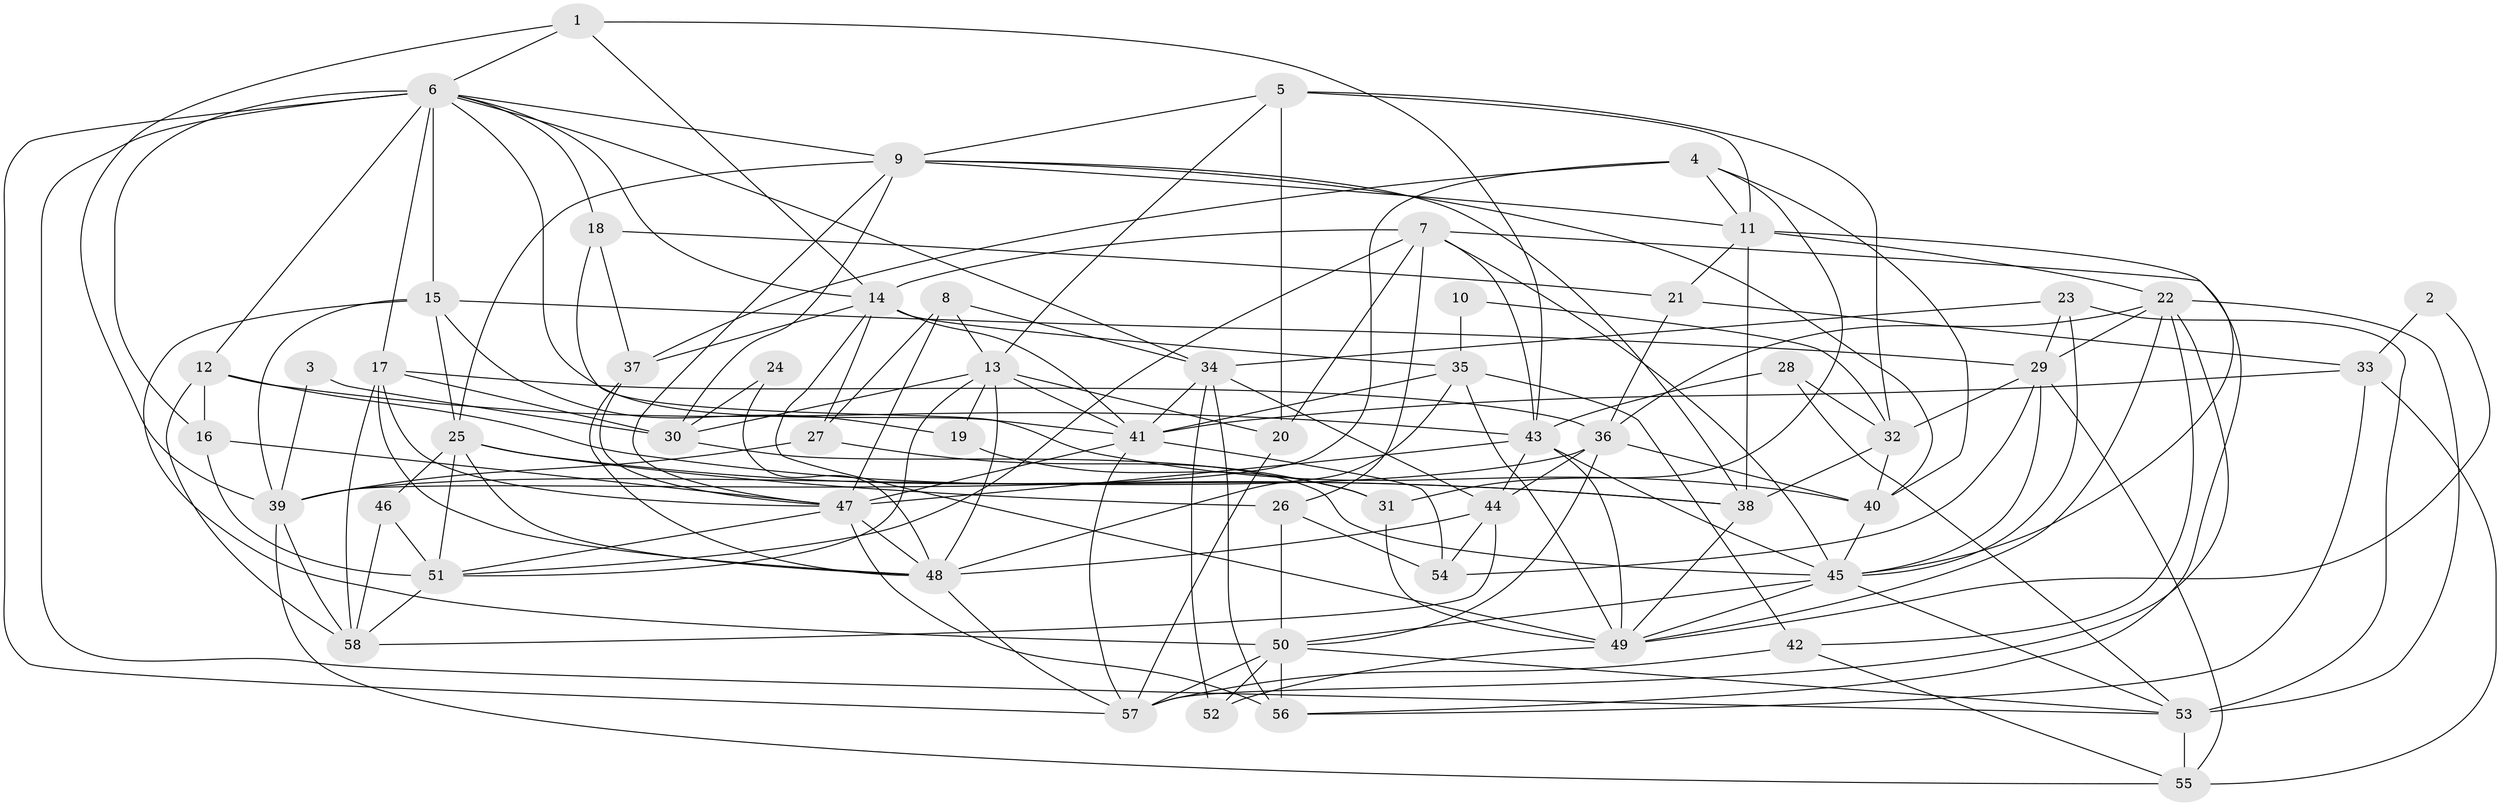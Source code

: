 // original degree distribution, {5: 0.16521739130434782, 2: 0.12173913043478261, 4: 0.3217391304347826, 6: 0.12173913043478261, 3: 0.24347826086956523, 7: 0.02608695652173913}
// Generated by graph-tools (version 1.1) at 2025/26/03/09/25 03:26:17]
// undirected, 58 vertices, 167 edges
graph export_dot {
graph [start="1"]
  node [color=gray90,style=filled];
  1;
  2;
  3;
  4;
  5;
  6;
  7;
  8;
  9;
  10;
  11;
  12;
  13;
  14;
  15;
  16;
  17;
  18;
  19;
  20;
  21;
  22;
  23;
  24;
  25;
  26;
  27;
  28;
  29;
  30;
  31;
  32;
  33;
  34;
  35;
  36;
  37;
  38;
  39;
  40;
  41;
  42;
  43;
  44;
  45;
  46;
  47;
  48;
  49;
  50;
  51;
  52;
  53;
  54;
  55;
  56;
  57;
  58;
  1 -- 6 [weight=1.0];
  1 -- 14 [weight=1.0];
  1 -- 39 [weight=1.0];
  1 -- 43 [weight=1.0];
  2 -- 33 [weight=1.0];
  2 -- 49 [weight=1.0];
  3 -- 30 [weight=1.0];
  3 -- 39 [weight=1.0];
  4 -- 11 [weight=1.0];
  4 -- 31 [weight=1.0];
  4 -- 37 [weight=1.0];
  4 -- 39 [weight=1.0];
  4 -- 40 [weight=1.0];
  5 -- 9 [weight=1.0];
  5 -- 11 [weight=1.0];
  5 -- 13 [weight=1.0];
  5 -- 20 [weight=1.0];
  5 -- 32 [weight=1.0];
  6 -- 9 [weight=1.0];
  6 -- 12 [weight=1.0];
  6 -- 14 [weight=1.0];
  6 -- 15 [weight=1.0];
  6 -- 16 [weight=1.0];
  6 -- 17 [weight=1.0];
  6 -- 18 [weight=1.0];
  6 -- 34 [weight=1.0];
  6 -- 41 [weight=1.0];
  6 -- 53 [weight=2.0];
  6 -- 57 [weight=1.0];
  7 -- 14 [weight=1.0];
  7 -- 20 [weight=1.0];
  7 -- 26 [weight=1.0];
  7 -- 43 [weight=1.0];
  7 -- 45 [weight=1.0];
  7 -- 51 [weight=1.0];
  7 -- 56 [weight=1.0];
  8 -- 13 [weight=1.0];
  8 -- 27 [weight=1.0];
  8 -- 34 [weight=1.0];
  8 -- 47 [weight=2.0];
  9 -- 11 [weight=1.0];
  9 -- 25 [weight=1.0];
  9 -- 30 [weight=1.0];
  9 -- 38 [weight=1.0];
  9 -- 40 [weight=1.0];
  9 -- 47 [weight=1.0];
  10 -- 32 [weight=1.0];
  10 -- 35 [weight=1.0];
  11 -- 21 [weight=1.0];
  11 -- 22 [weight=1.0];
  11 -- 38 [weight=1.0];
  11 -- 45 [weight=1.0];
  12 -- 16 [weight=1.0];
  12 -- 38 [weight=1.0];
  12 -- 43 [weight=1.0];
  12 -- 58 [weight=1.0];
  13 -- 19 [weight=1.0];
  13 -- 20 [weight=1.0];
  13 -- 30 [weight=1.0];
  13 -- 41 [weight=1.0];
  13 -- 48 [weight=1.0];
  13 -- 51 [weight=1.0];
  14 -- 27 [weight=1.0];
  14 -- 35 [weight=1.0];
  14 -- 37 [weight=1.0];
  14 -- 41 [weight=1.0];
  14 -- 49 [weight=1.0];
  15 -- 19 [weight=1.0];
  15 -- 25 [weight=1.0];
  15 -- 29 [weight=1.0];
  15 -- 39 [weight=1.0];
  15 -- 50 [weight=1.0];
  16 -- 47 [weight=1.0];
  16 -- 51 [weight=1.0];
  17 -- 30 [weight=1.0];
  17 -- 36 [weight=1.0];
  17 -- 47 [weight=1.0];
  17 -- 48 [weight=1.0];
  17 -- 58 [weight=1.0];
  18 -- 21 [weight=1.0];
  18 -- 37 [weight=1.0];
  18 -- 40 [weight=1.0];
  19 -- 31 [weight=1.0];
  20 -- 57 [weight=1.0];
  21 -- 33 [weight=1.0];
  21 -- 36 [weight=1.0];
  22 -- 29 [weight=1.0];
  22 -- 36 [weight=1.0];
  22 -- 42 [weight=1.0];
  22 -- 49 [weight=1.0];
  22 -- 53 [weight=1.0];
  22 -- 57 [weight=1.0];
  23 -- 29 [weight=1.0];
  23 -- 34 [weight=1.0];
  23 -- 45 [weight=1.0];
  23 -- 53 [weight=1.0];
  24 -- 30 [weight=1.0];
  24 -- 48 [weight=1.0];
  25 -- 26 [weight=1.0];
  25 -- 38 [weight=1.0];
  25 -- 46 [weight=1.0];
  25 -- 48 [weight=1.0];
  25 -- 51 [weight=1.0];
  26 -- 50 [weight=1.0];
  26 -- 54 [weight=1.0];
  27 -- 31 [weight=1.0];
  27 -- 39 [weight=1.0];
  28 -- 32 [weight=1.0];
  28 -- 43 [weight=1.0];
  28 -- 53 [weight=1.0];
  29 -- 32 [weight=1.0];
  29 -- 45 [weight=1.0];
  29 -- 54 [weight=1.0];
  29 -- 55 [weight=1.0];
  30 -- 45 [weight=1.0];
  31 -- 49 [weight=1.0];
  32 -- 38 [weight=1.0];
  32 -- 40 [weight=1.0];
  33 -- 41 [weight=1.0];
  33 -- 55 [weight=1.0];
  33 -- 56 [weight=1.0];
  34 -- 41 [weight=1.0];
  34 -- 44 [weight=2.0];
  34 -- 52 [weight=1.0];
  34 -- 56 [weight=1.0];
  35 -- 41 [weight=1.0];
  35 -- 42 [weight=1.0];
  35 -- 48 [weight=1.0];
  35 -- 49 [weight=1.0];
  36 -- 39 [weight=1.0];
  36 -- 40 [weight=1.0];
  36 -- 44 [weight=1.0];
  36 -- 50 [weight=1.0];
  37 -- 47 [weight=1.0];
  37 -- 48 [weight=1.0];
  38 -- 49 [weight=1.0];
  39 -- 55 [weight=1.0];
  39 -- 58 [weight=1.0];
  40 -- 45 [weight=1.0];
  41 -- 47 [weight=1.0];
  41 -- 54 [weight=1.0];
  41 -- 57 [weight=1.0];
  42 -- 55 [weight=1.0];
  42 -- 57 [weight=1.0];
  43 -- 44 [weight=1.0];
  43 -- 45 [weight=1.0];
  43 -- 47 [weight=1.0];
  43 -- 49 [weight=1.0];
  44 -- 48 [weight=1.0];
  44 -- 54 [weight=1.0];
  44 -- 58 [weight=1.0];
  45 -- 49 [weight=1.0];
  45 -- 50 [weight=1.0];
  45 -- 53 [weight=1.0];
  46 -- 51 [weight=1.0];
  46 -- 58 [weight=1.0];
  47 -- 48 [weight=1.0];
  47 -- 51 [weight=1.0];
  47 -- 56 [weight=2.0];
  48 -- 57 [weight=1.0];
  49 -- 52 [weight=1.0];
  50 -- 52 [weight=1.0];
  50 -- 53 [weight=1.0];
  50 -- 56 [weight=1.0];
  50 -- 57 [weight=2.0];
  51 -- 58 [weight=1.0];
  53 -- 55 [weight=1.0];
}

